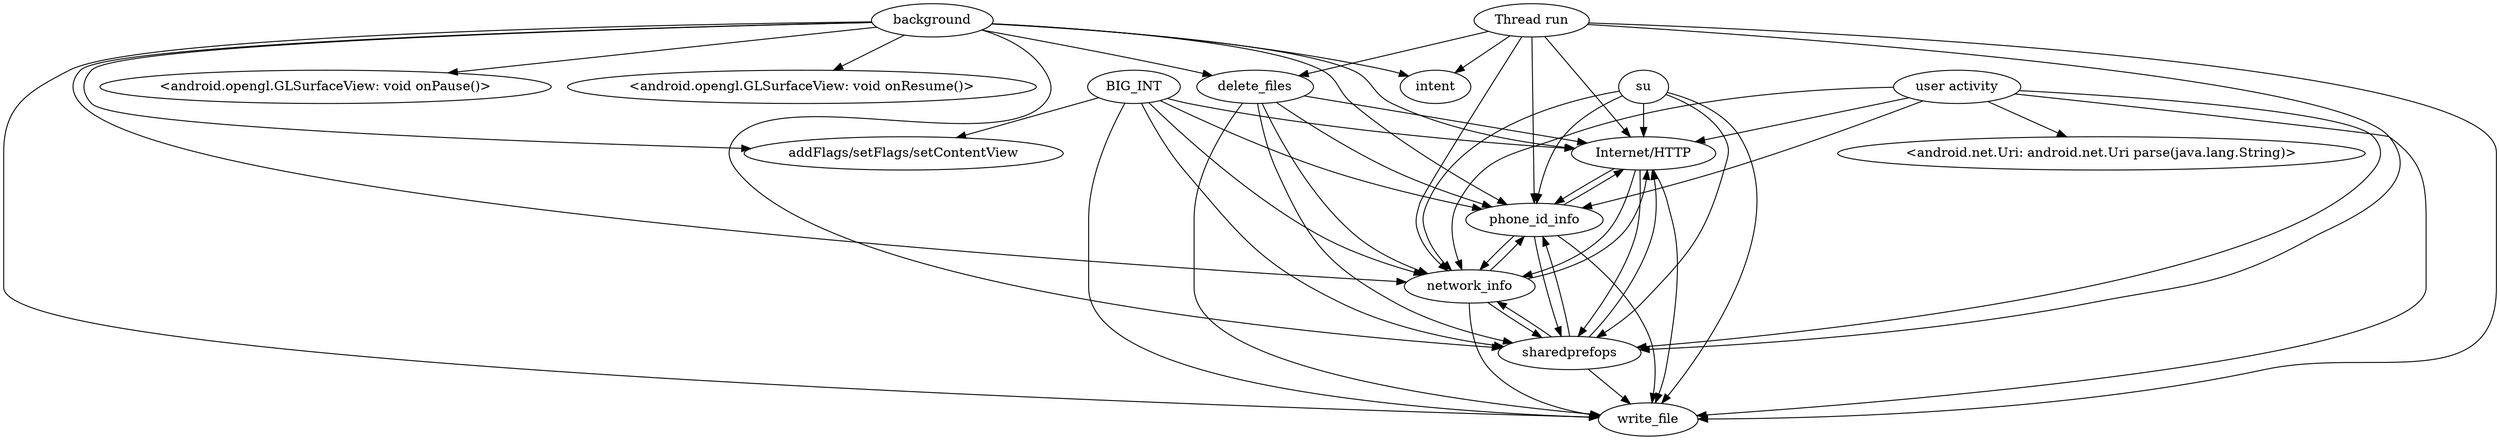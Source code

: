 strict digraph  {
	graph ["graph"="{}"];
	"Internet/HTTP"	 [domain=library,
		type=merged];
	write_file	 [domain=library,
		type=merged];
	"Internet/HTTP" -> write_file	 [deps=DATAFLOW,
		type=DEP];
	phone_id_info	 [domain=library,
		type=merged];
	"Internet/HTTP" -> phone_id_info	 [deps="DATAFLOW-CALL-DATAFLOW-CALL",
		type=DEP];
	sharedprefops	 [domain=library,
		type=merged];
	"Internet/HTTP" -> sharedprefops	 [deps="DATAFLOW-CALL-DATAFLOW-DATAFLOW-DATAFLOW",
		type=DEP];
	network_info	 [domain=library,
		type=merged];
	"Internet/HTTP" -> network_info	 [deps="DATAFLOW-CALL-DATAFLOW-CALL-CALL",
		type=DEP];
	"addFlags/setFlags/setContentView"	 [domain=library,
		type=merged];
	network_info -> write_file	 [deps="DATAFLOW-CALL-DATAFLOW-CALL-DATAFLOW",
		type=DEP];
	network_info -> phone_id_info	 [deps="DATAFLOW-DATAFLOW-CALL",
		type=DEP];
	network_info -> sharedprefops	 [deps="DATAFLOW-CALL-DATAFLOW-DATAFLOW-DATAFLOW",
		type=DEP];
	network_info -> "Internet/HTTP"	 [deps="DATAFLOW-CALL-DATAFLOW-CALL",
		type=DEP];
	su	 [domain=library,
		type=CONST_STRING];
	su -> sharedprefops	 [deps=DATAFLOW,
		type=DEP];
	su -> write_file	 [deps="DATAFLOW-CALL-DATAFLOW-CALL-DATAFLOW",
		type=DEP];
	su -> phone_id_info	 [deps="DATAFLOW-CALL-CALL-CALL",
		type=DEP];
	su -> "Internet/HTTP"	 [deps="DATAFLOW-CALL-DATAFLOW-CALL",
		type=DEP];
	su -> network_info	 [deps="DATAFLOW-CALL-CALL-CALL-CALL",
		type=DEP];
	intent	 [domain=library,
		type=merged];
	phone_id_info -> write_file	 [deps="DATAFLOW-CALL-DATAFLOW-CALL-DATAFLOW",
		type=DEP];
	phone_id_info -> sharedprefops	 [deps="DATAFLOW-CALL-DATAFLOW-DATAFLOW-DATAFLOW",
		type=DEP];
	phone_id_info -> "Internet/HTTP"	 [deps="DATAFLOW-CALL-DATAFLOW-CALL",
		type=DEP];
	phone_id_info -> network_info	 [deps="DATAFLOW-CALL-CALL",
		type=DEP];
	"<android.opengl.GLSurfaceView: void onPause()>"	 [domain=library,
		type=SENSITIVE_METHOD];
	"<android.opengl.GLSurfaceView: void onResume()>"	 [domain=library,
		type=SENSITIVE_METHOD];
	delete_files	 [domain=library,
		type=merged];
	delete_files -> write_file	 [deps="DATAFLOW-CALL-DATAFLOW-CALL-DATAFLOW",
		type=DEP];
	delete_files -> phone_id_info	 [deps="DATAFLOW-CALL-DATAFLOW-DATAFLOW-CALL-CALL",
		type=DEP];
	delete_files -> sharedprefops	 [deps="DATAFLOW-CALL-DATAFLOW-DATAFLOW-DATAFLOW",
		type=DEP];
	delete_files -> "Internet/HTTP"	 [deps="DATAFLOW-CALL-DATAFLOW-CALL",
		type=DEP];
	delete_files -> network_info	 [deps="DATAFLOW-CALL-DATAFLOW-DATAFLOW-CALL-CALL-CALL",
		type=DEP];
	BIG_INT	 [domain=library,
		type=CONST_INT];
	BIG_INT -> "addFlags/setFlags/setContentView"	 [deps=DATAFLOW,
		type=DEP];
	BIG_INT -> "Internet/HTTP"	 [deps=DATAFLOW,
		type=DEP];
	BIG_INT -> write_file	 [deps="DATAFLOW-DATAFLOW",
		type=DEP];
	BIG_INT -> phone_id_info	 [deps="DATAFLOW-DATAFLOW-CALL-DATAFLOW-CALL",
		type=DEP];
	BIG_INT -> sharedprefops	 [deps="DATAFLOW-DATAFLOW-CALL-DATAFLOW-DATAFLOW-DATAFLOW",
		type=DEP];
	BIG_INT -> network_info	 [deps="DATAFLOW-DATAFLOW-CALL-DATAFLOW-CALL-CALL",
		type=DEP];
	sharedprefops -> write_file	 [deps="CALL-DATAFLOW-CALL-DATAFLOW",
		type=DEP];
	sharedprefops -> phone_id_info	 [deps="CALL-CALL-CALL",
		type=DEP];
	sharedprefops -> "Internet/HTTP"	 [deps="CALL-DATAFLOW-CALL",
		type=DEP];
	sharedprefops -> network_info	 [deps="CALL-CALL-CALL-CALL",
		type=DEP];
	background	 [domain=library,
		type=entrypoint];
	background -> write_file	 [deps="FROM_SENSITIVE_PARENT_TO_SENSITIVE_API-CALL-CALL-CALL",
		type=DEP];
	background -> phone_id_info	 [deps="FROM_SENSITIVE_PARENT_TO_SENSITIVE_API-CALL-CALL-DATAFLOW-DATAFLOW-CALL-CALL",
		type=DEP];
	background -> sharedprefops	 [deps="FROM_SENSITIVE_PARENT_TO_SENSITIVE_API-CALL-CALL-DATAFLOW-DATAFLOW-DATAFLOW",
		type=DEP];
	background -> "Internet/HTTP"	 [deps="FROM_SENSITIVE_PARENT_TO_SENSITIVE_API-CALL-CALL-DATAFLOW-CALL",
		type=DEP];
	background -> network_info	 [deps="FROM_SENSITIVE_PARENT_TO_SENSITIVE_API-CALL-CALL-DATAFLOW-DATAFLOW-CALL-CALL-CALL",
		type=DEP];
	background -> delete_files	 [deps="FROM_SENSITIVE_PARENT_TO_SENSITIVE_API-CALL-CALL-CALL",
		type=DEP];
	background -> intent	 [deps="FROM_SENSITIVE_PARENT_TO_SENSITIVE_API-CALL-CALL",
		type=DEP];
	background -> "addFlags/setFlags/setContentView"	 [deps=DOMINATE,
		type=DEP];
	background -> "<android.opengl.GLSurfaceView: void onResume()>"	 [deps="FROM_SENSITIVE_PARENT_TO_SENSITIVE_API-CALL",
		type=DEP];
	background -> "<android.opengl.GLSurfaceView: void onPause()>"	 [deps="FROM_SENSITIVE_PARENT_TO_SENSITIVE_API-CALL",
		type=DEP];
	"Thread run"	 [domain=library,
		type=entrypoint];
	"Thread run" -> delete_files	 [deps="FROM_SENSITIVE_PARENT_TO_SENSITIVE_API-CALL-CALL",
		type=DEP];
	"Thread run" -> write_file	 [deps="FROM_SENSITIVE_PARENT_TO_SENSITIVE_API-CALL-CALL",
		type=DEP];
	"Thread run" -> phone_id_info	 [deps="FROM_SENSITIVE_PARENT_TO_SENSITIVE_API-CALL-DATAFLOW-DATAFLOW-CALL-CALL",
		type=DEP];
	"Thread run" -> sharedprefops	 [deps="FROM_SENSITIVE_PARENT_TO_SENSITIVE_API-CALL-CALL",
		type=DEP];
	"Thread run" -> intent	 [deps="FROM_SENSITIVE_PARENT_TO_SENSITIVE_API-CALL",
		type=DEP];
	"Thread run" -> "Internet/HTTP"	 [deps="FROM_SENSITIVE_PARENT_TO_SENSITIVE_API-CALL-CALL",
		type=DEP];
	"Thread run" -> network_info	 [deps="FROM_SENSITIVE_PARENT_TO_SENSITIVE_API-CALL-DATAFLOW-DATAFLOW-CALL-CALL-CALL",
		type=DEP];
	"user activity"	 [domain=library,
		type=entrypoint];
	"user activity" -> write_file	 [deps="FROM_SENSITIVE_PARENT_TO_SENSITIVE_API-CALL-DATAFLOW-CALL-DATAFLOW",
		type=DEP];
	"user activity" -> phone_id_info	 [deps="FROM_SENSITIVE_PARENT_TO_SENSITIVE_API-CALL-DATAFLOW-DATAFLOW-CALL-CALL",
		type=DEP];
	"user activity" -> sharedprefops	 [deps="FROM_SENSITIVE_PARENT_TO_SENSITIVE_API-CALL-DATAFLOW-DATAFLOW-DATAFLOW",
		type=DEP];
	"user activity" -> "Internet/HTTP"	 [deps="FROM_SENSITIVE_PARENT_TO_SENSITIVE_API-CALL-DATAFLOW-CALL",
		type=DEP];
	"user activity" -> network_info	 [deps="FROM_SENSITIVE_PARENT_TO_SENSITIVE_API-CALL-DATAFLOW-DATAFLOW-CALL-CALL-CALL",
		type=DEP];
	"<android.net.Uri: android.net.Uri parse(java.lang.String)>"	 [domain=library,
		type=SENSITIVE_METHOD];
	"user activity" -> "<android.net.Uri: android.net.Uri parse(java.lang.String)>"	 [deps="FROM_SENSITIVE_PARENT_TO_SENSITIVE_API-CALL",
		type=DEP];
}
